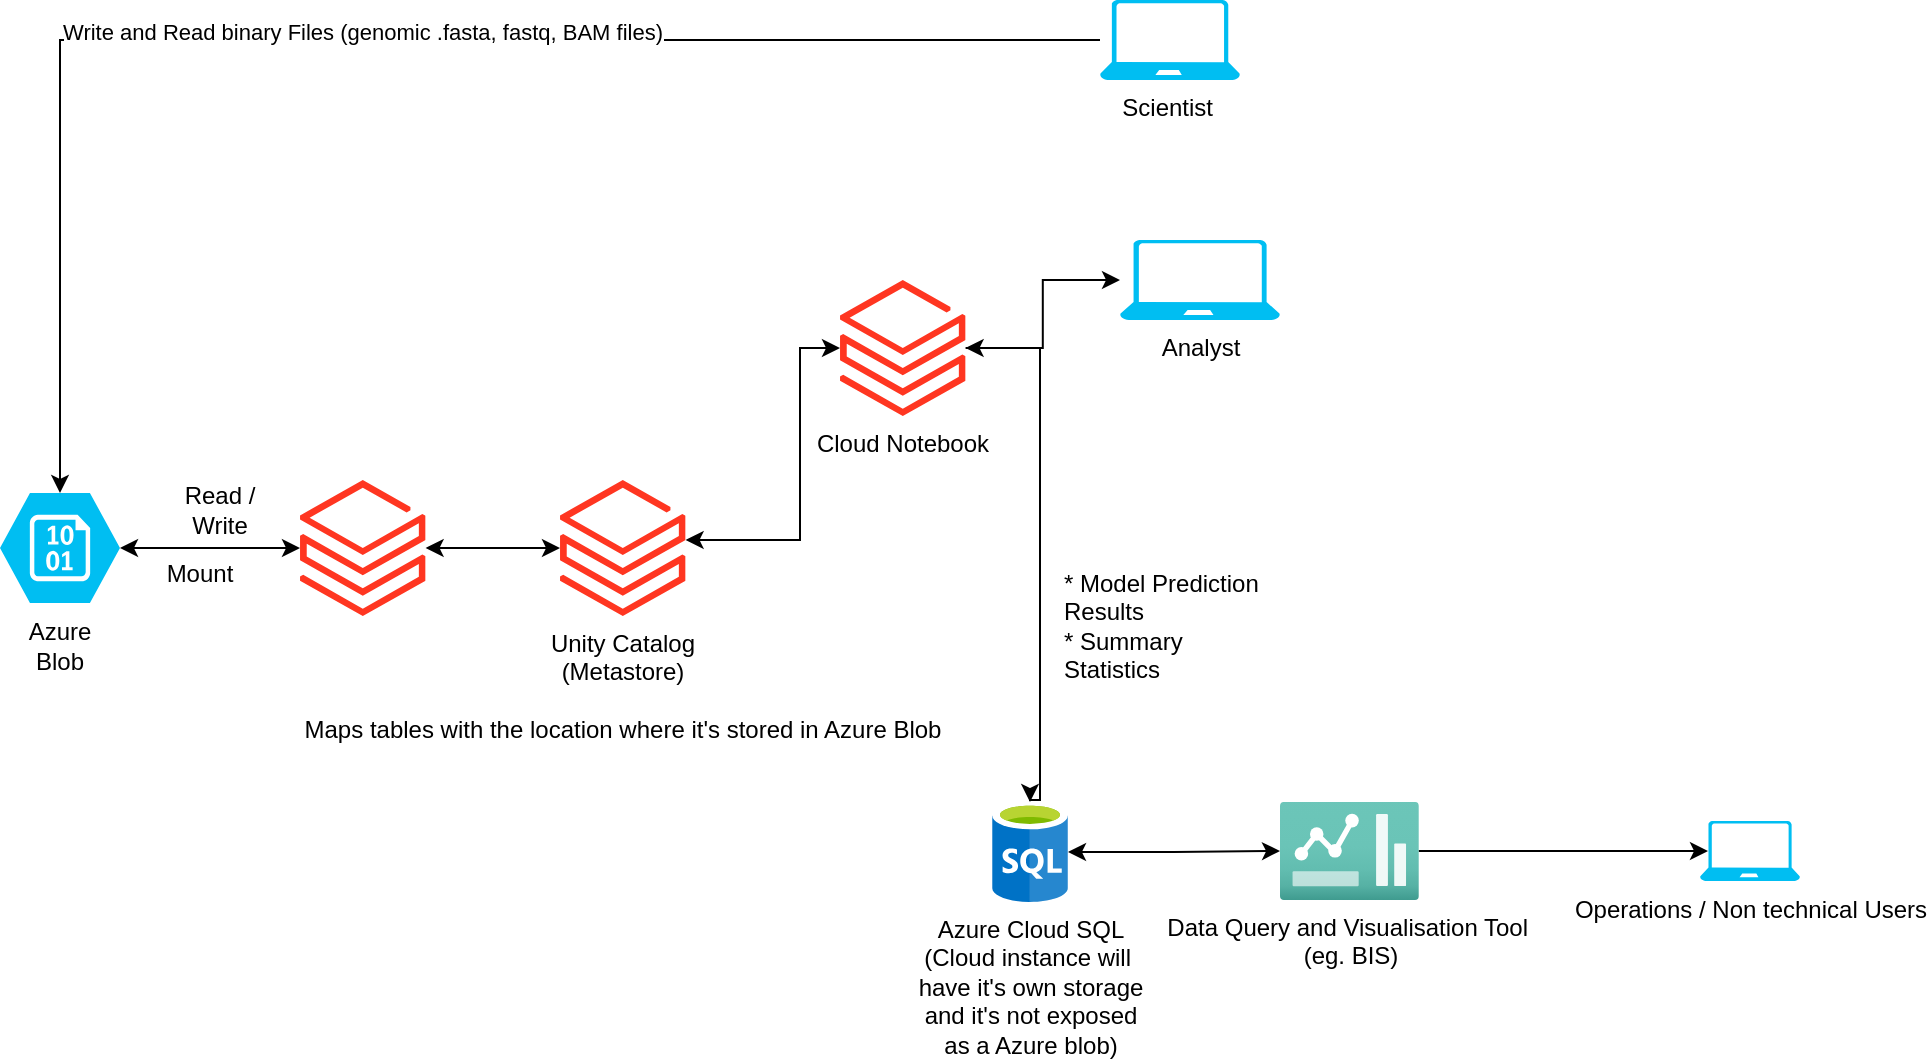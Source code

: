 <mxfile version="24.7.17">
  <diagram name="Page-1" id="x1ZMNyBIRgvGvktLcqra">
    <mxGraphModel dx="1434" dy="938" grid="1" gridSize="10" guides="1" tooltips="1" connect="1" arrows="1" fold="1" page="1" pageScale="1" pageWidth="850" pageHeight="1100" math="0" shadow="0">
      <root>
        <mxCell id="0" />
        <mxCell id="1" parent="0" />
        <mxCell id="lLLo2-wop7eWEY_Mccak-6" style="edgeStyle=orthogonalEdgeStyle;rounded=0;orthogonalLoop=1;jettySize=auto;html=1;startArrow=classic;startFill=1;" edge="1" parent="1" source="lLLo2-wop7eWEY_Mccak-1" target="lLLo2-wop7eWEY_Mccak-3">
          <mxGeometry relative="1" as="geometry" />
        </mxCell>
        <mxCell id="lLLo2-wop7eWEY_Mccak-1" value="" style="verticalLabelPosition=bottom;html=1;verticalAlign=top;align=center;strokeColor=none;fillColor=#00BEF2;shape=mxgraph.azure.storage_blob;" vertex="1" parent="1">
          <mxGeometry x="40" y="296.5" width="60" height="55" as="geometry" />
        </mxCell>
        <mxCell id="lLLo2-wop7eWEY_Mccak-2" value="Azure Blob" style="text;html=1;align=center;verticalAlign=middle;whiteSpace=wrap;rounded=0;" vertex="1" parent="1">
          <mxGeometry x="40" y="358" width="60" height="30" as="geometry" />
        </mxCell>
        <mxCell id="lLLo2-wop7eWEY_Mccak-16" style="edgeStyle=orthogonalEdgeStyle;rounded=0;orthogonalLoop=1;jettySize=auto;html=1;startArrow=classic;startFill=1;" edge="1" parent="1" source="lLLo2-wop7eWEY_Mccak-3" target="lLLo2-wop7eWEY_Mccak-9">
          <mxGeometry relative="1" as="geometry" />
        </mxCell>
        <mxCell id="lLLo2-wop7eWEY_Mccak-3" value="" style="image;aspect=fixed;html=1;points=[];align=center;fontSize=12;image=img/lib/azure2/analytics/Azure_Databricks.svg;" vertex="1" parent="1">
          <mxGeometry x="190" y="290" width="62.8" height="68" as="geometry" />
        </mxCell>
        <mxCell id="lLLo2-wop7eWEY_Mccak-4" value="dbfs:/" style="text;html=1;align=center;verticalAlign=middle;whiteSpace=wrap;rounded=0;" vertex="1" parent="1">
          <mxGeometry x="194.2" y="358" width="60" height="30" as="geometry" />
        </mxCell>
        <mxCell id="lLLo2-wop7eWEY_Mccak-7" value="Mount" style="text;html=1;align=center;verticalAlign=middle;whiteSpace=wrap;rounded=0;" vertex="1" parent="1">
          <mxGeometry x="110" y="321.5" width="60" height="30" as="geometry" />
        </mxCell>
        <mxCell id="lLLo2-wop7eWEY_Mccak-9" value="Unity Catalog&lt;div&gt;(Metastore)&lt;/div&gt;&lt;div&gt;&lt;br&gt;&lt;/div&gt;&lt;div&gt;Maps tables with the location where it&#39;s stored in Azure Blob&lt;/div&gt;" style="image;aspect=fixed;html=1;points=[];align=center;fontSize=12;image=img/lib/azure2/analytics/Azure_Databricks.svg;" vertex="1" parent="1">
          <mxGeometry x="320" y="290" width="62.8" height="68" as="geometry" />
        </mxCell>
        <mxCell id="lLLo2-wop7eWEY_Mccak-10" value="&lt;div&gt;Cloud Notebook&lt;/div&gt;" style="image;aspect=fixed;html=1;points=[];align=center;fontSize=12;image=img/lib/azure2/analytics/Azure_Databricks.svg;" vertex="1" parent="1">
          <mxGeometry x="460" y="190" width="62.8" height="68" as="geometry" />
        </mxCell>
        <mxCell id="lLLo2-wop7eWEY_Mccak-13" style="edgeStyle=orthogonalEdgeStyle;rounded=0;orthogonalLoop=1;jettySize=auto;html=1;endArrow=classic;endFill=1;startArrow=classic;startFill=1;" edge="1" parent="1" source="lLLo2-wop7eWEY_Mccak-10" target="lLLo2-wop7eWEY_Mccak-9">
          <mxGeometry relative="1" as="geometry">
            <Array as="points">
              <mxPoint x="440" y="224" />
              <mxPoint x="440" y="320" />
            </Array>
          </mxGeometry>
        </mxCell>
        <mxCell id="lLLo2-wop7eWEY_Mccak-15" style="edgeStyle=orthogonalEdgeStyle;rounded=0;orthogonalLoop=1;jettySize=auto;html=1;endArrow=classic;endFill=1;startArrow=classic;startFill=1;" edge="1" parent="1" source="lLLo2-wop7eWEY_Mccak-14" target="lLLo2-wop7eWEY_Mccak-10">
          <mxGeometry relative="1" as="geometry" />
        </mxCell>
        <mxCell id="lLLo2-wop7eWEY_Mccak-14" value="Analyst" style="verticalLabelPosition=bottom;html=1;verticalAlign=top;align=center;strokeColor=none;fillColor=#00BEF2;shape=mxgraph.azure.laptop;pointerEvents=1;" vertex="1" parent="1">
          <mxGeometry x="600" y="170" width="80" height="40" as="geometry" />
        </mxCell>
        <mxCell id="lLLo2-wop7eWEY_Mccak-17" value="Read / Write" style="text;html=1;align=center;verticalAlign=middle;whiteSpace=wrap;rounded=0;" vertex="1" parent="1">
          <mxGeometry x="120" y="290" width="60" height="30" as="geometry" />
        </mxCell>
        <mxCell id="lLLo2-wop7eWEY_Mccak-20" value="Scientist&amp;nbsp;" style="verticalLabelPosition=bottom;html=1;verticalAlign=top;align=center;strokeColor=none;fillColor=#00BEF2;shape=mxgraph.azure.laptop;pointerEvents=1;" vertex="1" parent="1">
          <mxGeometry x="590" y="50" width="70" height="40" as="geometry" />
        </mxCell>
        <mxCell id="lLLo2-wop7eWEY_Mccak-22" style="edgeStyle=orthogonalEdgeStyle;rounded=0;orthogonalLoop=1;jettySize=auto;html=1;entryX=0.5;entryY=0;entryDx=0;entryDy=0;entryPerimeter=0;" edge="1" parent="1" source="lLLo2-wop7eWEY_Mccak-20" target="lLLo2-wop7eWEY_Mccak-1">
          <mxGeometry relative="1" as="geometry" />
        </mxCell>
        <mxCell id="lLLo2-wop7eWEY_Mccak-23" value="Write and Read binary Files (genomic .fasta, fastq, BAM files)" style="edgeLabel;html=1;align=center;verticalAlign=middle;resizable=0;points=[];" vertex="1" connectable="0" parent="lLLo2-wop7eWEY_Mccak-22">
          <mxGeometry x="-0.01" y="-4" relative="1" as="geometry">
            <mxPoint as="offset" />
          </mxGeometry>
        </mxCell>
        <mxCell id="lLLo2-wop7eWEY_Mccak-24" value="Data Query and Visualisation Tool&amp;nbsp;&lt;div&gt;(eg. BIS)&lt;/div&gt;" style="image;aspect=fixed;html=1;points=[];align=center;fontSize=12;image=img/lib/azure2/general/Dashboard2.svg;" vertex="1" parent="1">
          <mxGeometry x="680" y="451" width="69.42" height="49" as="geometry" />
        </mxCell>
        <mxCell id="lLLo2-wop7eWEY_Mccak-28" style="edgeStyle=orthogonalEdgeStyle;rounded=0;orthogonalLoop=1;jettySize=auto;html=1;startArrow=classic;startFill=1;" edge="1" parent="1" source="lLLo2-wop7eWEY_Mccak-25" target="lLLo2-wop7eWEY_Mccak-24">
          <mxGeometry relative="1" as="geometry" />
        </mxCell>
        <mxCell id="lLLo2-wop7eWEY_Mccak-25" value="Azure Cloud SQL&lt;div&gt;(Cloud instance will&amp;nbsp;&lt;/div&gt;&lt;div&gt;have it&#39;s own storage&lt;/div&gt;&lt;div&gt;&amp;nbsp;and it&#39;s not exposed&amp;nbsp;&lt;/div&gt;&lt;div&gt;as a Azure blob)&lt;/div&gt;" style="image;sketch=0;aspect=fixed;html=1;points=[];align=center;fontSize=12;image=img/lib/mscae/SQL_Database_generic.svg;" vertex="1" parent="1">
          <mxGeometry x="536" y="451" width="38" height="50" as="geometry" />
        </mxCell>
        <mxCell id="lLLo2-wop7eWEY_Mccak-26" style="edgeStyle=orthogonalEdgeStyle;rounded=0;orthogonalLoop=1;jettySize=auto;html=1;entryX=0.5;entryY=0;entryDx=0;entryDy=0;entryPerimeter=0;" edge="1" parent="1" source="lLLo2-wop7eWEY_Mccak-10" target="lLLo2-wop7eWEY_Mccak-25">
          <mxGeometry relative="1" as="geometry">
            <Array as="points">
              <mxPoint x="560" y="224" />
              <mxPoint x="560" y="450" />
            </Array>
          </mxGeometry>
        </mxCell>
        <mxCell id="lLLo2-wop7eWEY_Mccak-27" value="&lt;div&gt;&lt;span style=&quot;background-color: initial;&quot;&gt;* Model Prediction Results&amp;nbsp;&lt;/span&gt;&lt;br&gt;&lt;/div&gt;&lt;div&gt;* Summary Statistics&lt;/div&gt;" style="text;html=1;align=left;verticalAlign=middle;whiteSpace=wrap;rounded=0;" vertex="1" parent="1">
          <mxGeometry x="570" y="338" width="110" height="50" as="geometry" />
        </mxCell>
        <mxCell id="lLLo2-wop7eWEY_Mccak-30" value="Operations / Non technical Users" style="verticalLabelPosition=bottom;html=1;verticalAlign=top;align=center;strokeColor=none;fillColor=#00BEF2;shape=mxgraph.azure.laptop;pointerEvents=1;" vertex="1" parent="1">
          <mxGeometry x="890" y="460.5" width="50" height="30" as="geometry" />
        </mxCell>
        <mxCell id="lLLo2-wop7eWEY_Mccak-31" style="edgeStyle=orthogonalEdgeStyle;rounded=0;orthogonalLoop=1;jettySize=auto;html=1;entryX=0.08;entryY=0.5;entryDx=0;entryDy=0;entryPerimeter=0;" edge="1" parent="1" source="lLLo2-wop7eWEY_Mccak-24" target="lLLo2-wop7eWEY_Mccak-30">
          <mxGeometry relative="1" as="geometry" />
        </mxCell>
      </root>
    </mxGraphModel>
  </diagram>
</mxfile>
